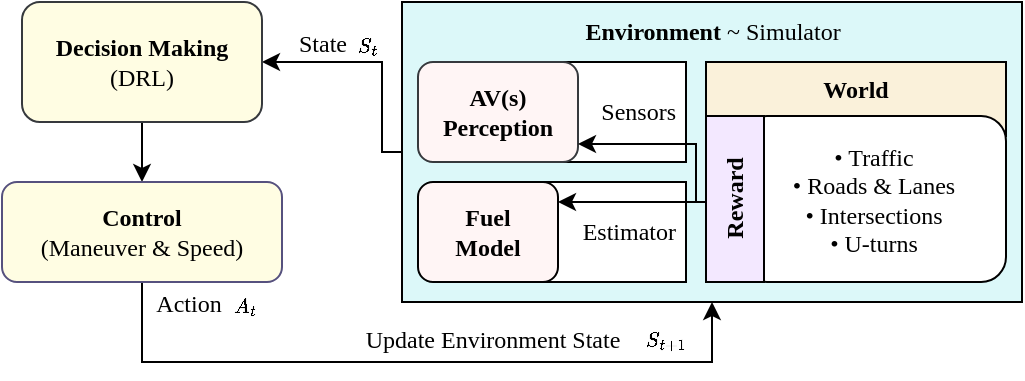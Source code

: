 <mxfile version="23.1.5" type="device">
  <diagram name="Page-1" id="CMlmor_M2K6gs54Cv_gr">
    <mxGraphModel dx="645" dy="444" grid="1" gridSize="10" guides="1" tooltips="1" connect="1" arrows="1" fold="1" page="1" pageScale="1" pageWidth="850" pageHeight="1100" math="1" shadow="0">
      <root>
        <mxCell id="0" />
        <mxCell id="1" parent="0" />
        <mxCell id="Nz-zG978GDf_bJ0Nu7mB-10" style="edgeStyle=orthogonalEdgeStyle;rounded=0;orthogonalLoop=1;jettySize=auto;html=1;exitX=0;exitY=0.5;exitDx=0;exitDy=0;entryX=1;entryY=0.5;entryDx=0;entryDy=0;fontFamily=Palatino Linotype;" parent="1" source="DcirvtAo6yukVZbn67KR-5" target="DcirvtAo6yukVZbn67KR-1" edge="1">
          <mxGeometry relative="1" as="geometry">
            <Array as="points">
              <mxPoint x="430" y="205" />
              <mxPoint x="430" y="160" />
            </Array>
          </mxGeometry>
        </mxCell>
        <mxCell id="DcirvtAo6yukVZbn67KR-5" value="" style="rounded=0;whiteSpace=wrap;html=1;fontFamily=Palatino Linotype;labelBackgroundColor=none;fillColor=#dcf8f9;strokeColor=default;strokeWidth=1;" parent="1" vertex="1">
          <mxGeometry x="440" y="130" width="310" height="150" as="geometry" />
        </mxCell>
        <mxCell id="DcirvtAo6yukVZbn67KR-4" style="edgeStyle=orthogonalEdgeStyle;rounded=0;orthogonalLoop=1;jettySize=auto;html=1;exitX=0.5;exitY=1;exitDx=0;exitDy=0;entryX=0.5;entryY=0;entryDx=0;entryDy=0;fontFamily=Palatino Linotype;labelBackgroundColor=none;fontColor=default;strokeWidth=1;" parent="1" source="DcirvtAo6yukVZbn67KR-1" target="DcirvtAo6yukVZbn67KR-3" edge="1">
          <mxGeometry relative="1" as="geometry" />
        </mxCell>
        <mxCell id="DcirvtAo6yukVZbn67KR-1" value="&lt;b&gt;Decision Making&lt;br&gt;&lt;/b&gt;(DRL)" style="rounded=1;whiteSpace=wrap;html=1;fontFamily=Palatino Linotype;labelBackgroundColor=none;strokeWidth=1;fillColor=#FFFDE3;strokeColor=#36393d;" parent="1" vertex="1">
          <mxGeometry x="250" y="130" width="120" height="60" as="geometry" />
        </mxCell>
        <mxCell id="Nz-zG978GDf_bJ0Nu7mB-4" style="edgeStyle=orthogonalEdgeStyle;rounded=0;orthogonalLoop=1;jettySize=auto;html=1;exitX=0.5;exitY=1;exitDx=0;exitDy=0;entryX=0.5;entryY=1;entryDx=0;entryDy=0;labelBackgroundColor=none;fontFamily=Palatino Linotype;" parent="1" source="DcirvtAo6yukVZbn67KR-3" target="DcirvtAo6yukVZbn67KR-5" edge="1">
          <mxGeometry relative="1" as="geometry">
            <Array as="points">
              <mxPoint x="310" y="310" />
              <mxPoint x="595" y="310" />
            </Array>
          </mxGeometry>
        </mxCell>
        <mxCell id="DcirvtAo6yukVZbn67KR-3" value="&lt;b&gt;Control&lt;/b&gt;&lt;br&gt;(Maneuver &amp;amp; Speed)" style="rounded=1;whiteSpace=wrap;html=1;fontFamily=Palatino Linotype;labelBackgroundColor=none;strokeWidth=1;fillColor=#FFFDE3;strokeColor=#56517e;fontStyle=0" parent="1" vertex="1">
          <mxGeometry x="240" y="220" width="140" height="50" as="geometry" />
        </mxCell>
        <mxCell id="DcirvtAo6yukVZbn67KR-8" value="Environment &lt;span style=&quot;font-weight: normal;&quot;&gt;~ Simulator&lt;/span&gt;" style="text;html=1;align=center;verticalAlign=middle;resizable=0;points=[];autosize=1;strokeColor=none;fillColor=none;fontFamily=Palatino Linotype;labelBackgroundColor=none;strokeWidth=1;fontStyle=1" parent="1" vertex="1">
          <mxGeometry x="515" y="130" width="160" height="30" as="geometry" />
        </mxCell>
        <mxCell id="DcirvtAo6yukVZbn67KR-14" value="Sensors&amp;nbsp;" style="rounded=0;whiteSpace=wrap;html=1;align=right;fontFamily=Palatino Linotype;labelBackgroundColor=none;strokeWidth=1;" parent="1" vertex="1">
          <mxGeometry x="510" y="160" width="72" height="50" as="geometry" />
        </mxCell>
        <mxCell id="DcirvtAo6yukVZbn67KR-6" value="AV(s)&lt;br&gt;Perception" style="rounded=1;whiteSpace=wrap;html=1;fontFamily=Palatino Linotype;labelBackgroundColor=none;strokeWidth=1;fillColor=#FFF5F5;strokeColor=#36393d;fontStyle=1" parent="1" vertex="1">
          <mxGeometry x="448" y="160" width="80" height="50" as="geometry" />
        </mxCell>
        <mxCell id="DcirvtAo6yukVZbn67KR-15" value="Estimator&amp;nbsp;" style="rounded=0;whiteSpace=wrap;html=1;align=right;fontFamily=Palatino Linotype;labelBackgroundColor=none;strokeWidth=1;" parent="1" vertex="1">
          <mxGeometry x="510" y="220" width="72" height="50" as="geometry" />
        </mxCell>
        <mxCell id="DcirvtAo6yukVZbn67KR-9" value="Fuel&lt;br&gt;Model" style="rounded=1;whiteSpace=wrap;html=1;fontFamily=Palatino Linotype;labelBackgroundColor=none;strokeWidth=1;fillColor=#FFF5F5;fontStyle=1" parent="1" vertex="1">
          <mxGeometry x="448" y="220" width="70" height="50" as="geometry" />
        </mxCell>
        <mxCell id="DcirvtAo6yukVZbn67KR-12" value="World" style="rounded=0;whiteSpace=wrap;html=1;verticalAlign=top;fontFamily=Palatino Linotype;labelBackgroundColor=none;strokeWidth=1;fillColor=#FAF1DA;strokeColor=default;fontStyle=1" parent="1" vertex="1">
          <mxGeometry x="592" y="160" width="150" height="37" as="geometry" />
        </mxCell>
        <mxCell id="Nz-zG978GDf_bJ0Nu7mB-1" style="edgeStyle=orthogonalEdgeStyle;rounded=0;orthogonalLoop=1;jettySize=auto;html=1;exitX=0;exitY=0.75;exitDx=0;exitDy=0;labelBackgroundColor=none;fontFamily=Palatino Linotype;" parent="1" source="DcirvtAo6yukVZbn67KR-10" target="DcirvtAo6yukVZbn67KR-9" edge="1">
          <mxGeometry relative="1" as="geometry">
            <Array as="points">
              <mxPoint x="592" y="230" />
            </Array>
          </mxGeometry>
        </mxCell>
        <mxCell id="Nz-zG978GDf_bJ0Nu7mB-2" style="edgeStyle=orthogonalEdgeStyle;rounded=0;orthogonalLoop=1;jettySize=auto;html=1;labelBackgroundColor=none;fontFamily=Palatino Linotype;" parent="1" edge="1">
          <mxGeometry relative="1" as="geometry">
            <mxPoint x="587" y="230" as="sourcePoint" />
            <mxPoint x="528" y="201" as="targetPoint" />
            <Array as="points">
              <mxPoint x="587" y="201" />
            </Array>
          </mxGeometry>
        </mxCell>
        <mxCell id="DcirvtAo6yukVZbn67KR-10" value="&lt;div style=&quot;&quot;&gt;&lt;/div&gt;&lt;span style=&quot;&quot;&gt;• Traffic&lt;/span&gt;&lt;br&gt;&lt;span style=&quot;&quot;&gt;• Roads &amp;amp; Lanes&lt;/span&gt;&lt;br&gt;• Intersections&lt;br&gt;•&amp;nbsp;&lt;span style=&quot;&quot;&gt;U-turns&lt;br&gt;&lt;/span&gt;" style="rounded=1;whiteSpace=wrap;html=1;align=center;fontFamily=Palatino Linotype;labelBackgroundColor=none;strokeWidth=1;strokeColor=default;verticalAlign=middle;" parent="1" vertex="1">
          <mxGeometry x="610" y="187" width="132" height="83" as="geometry" />
        </mxCell>
        <mxCell id="Nz-zG978GDf_bJ0Nu7mB-7" value="Update Environment State" style="text;html=1;align=center;verticalAlign=middle;resizable=0;points=[];autosize=1;strokeColor=none;fillColor=none;fontFamily=Palatino Linotype;" parent="1" vertex="1">
          <mxGeometry x="400" y="284" width="170" height="30" as="geometry" />
        </mxCell>
        <mxCell id="Nz-zG978GDf_bJ0Nu7mB-9" value="$$S_{t+1}$$" style="text;html=1;align=center;verticalAlign=middle;resizable=0;points=[];autosize=1;strokeColor=none;fillColor=none;fontSize=10;fontFamily=Palatino Linotype;" parent="1" vertex="1">
          <mxGeometry x="537" y="284" width="70" height="30" as="geometry" />
        </mxCell>
        <mxCell id="Nz-zG978GDf_bJ0Nu7mB-11" value="$$S_{t}$$" style="text;html=1;align=center;verticalAlign=middle;resizable=0;points=[];autosize=1;strokeColor=none;fillColor=none;fontSize=10;fontFamily=Palatino Linotype;" parent="1" vertex="1">
          <mxGeometry x="393" y="137" width="60" height="30" as="geometry" />
        </mxCell>
        <mxCell id="Nz-zG978GDf_bJ0Nu7mB-13" value="State" style="text;html=1;align=center;verticalAlign=middle;resizable=0;points=[];autosize=1;strokeColor=none;fillColor=none;fontFamily=Palatino Linotype;" parent="1" vertex="1">
          <mxGeometry x="375" y="136" width="50" height="30" as="geometry" />
        </mxCell>
        <mxCell id="Nz-zG978GDf_bJ0Nu7mB-15" value="Action" style="text;html=1;align=center;verticalAlign=middle;resizable=0;points=[];autosize=1;strokeColor=none;fillColor=none;fontFamily=Palatino Linotype;" parent="1" vertex="1">
          <mxGeometry x="303" y="266" width="60" height="30" as="geometry" />
        </mxCell>
        <mxCell id="Nz-zG978GDf_bJ0Nu7mB-16" value="$$A_{t}$$" style="text;html=1;align=center;verticalAlign=middle;resizable=0;points=[];autosize=1;strokeColor=none;fillColor=none;fontSize=10;fontFamily=Palatino Linotype;" parent="1" vertex="1">
          <mxGeometry x="326" y="267" width="70" height="30" as="geometry" />
        </mxCell>
        <mxCell id="Nz-zG978GDf_bJ0Nu7mB-17" value="" style="rounded=0;whiteSpace=wrap;html=1;verticalAlign=top;fontFamily=Palatino Linotype;labelBackgroundColor=none;strokeWidth=1;fillColor=#F3E8FF;strokeColor=default;fontStyle=1;" parent="1" vertex="1">
          <mxGeometry x="592" y="187" width="29" height="83" as="geometry" />
        </mxCell>
        <mxCell id="Nz-zG978GDf_bJ0Nu7mB-18" value="Reward" style="text;html=1;align=center;verticalAlign=middle;resizable=0;points=[];autosize=1;strokeColor=none;fillColor=none;rotation=-90;fontFamily=Palatino Linotype;fontStyle=1" parent="1" vertex="1">
          <mxGeometry x="571" y="213.5" width="70" height="30" as="geometry" />
        </mxCell>
      </root>
    </mxGraphModel>
  </diagram>
</mxfile>
